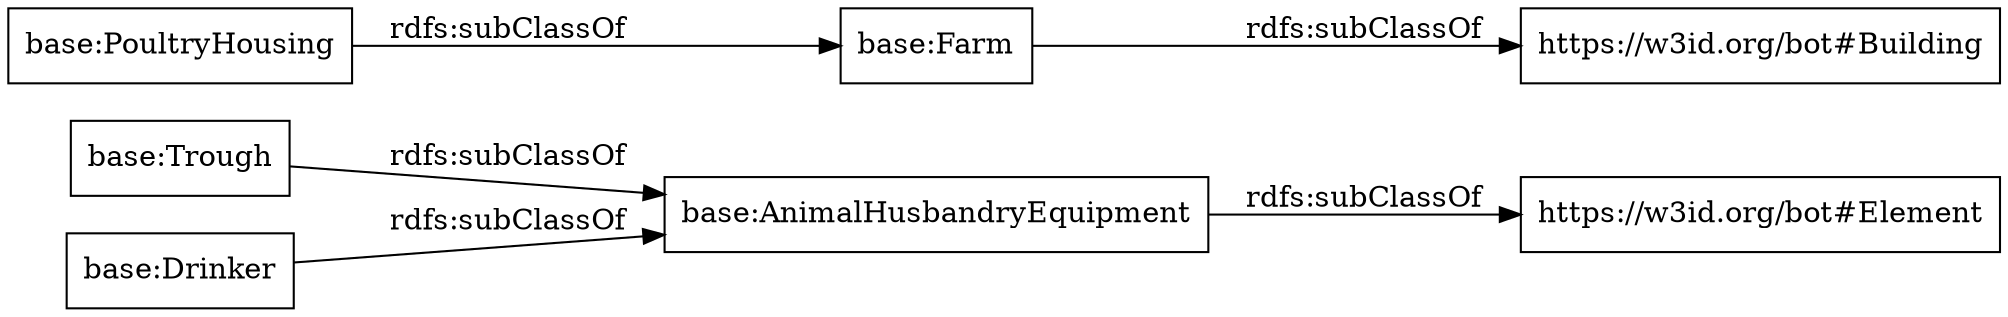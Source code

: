digraph ar2dtool_diagram { 
rankdir=LR;
size="1000"
node [shape = rectangle, color="black"]; "base:Trough" "base:PoultryHousing" "base:Farm" "base:Drinker" "base:AnimalHusbandryEquipment" "https://w3id.org/bot#Element" "https://w3id.org/bot#Building" ; /*classes style*/
	"base:Drinker" -> "base:AnimalHusbandryEquipment" [ label = "rdfs:subClassOf" ];
	"base:PoultryHousing" -> "base:Farm" [ label = "rdfs:subClassOf" ];
	"base:AnimalHusbandryEquipment" -> "https://w3id.org/bot#Element" [ label = "rdfs:subClassOf" ];
	"base:Farm" -> "https://w3id.org/bot#Building" [ label = "rdfs:subClassOf" ];
	"base:Trough" -> "base:AnimalHusbandryEquipment" [ label = "rdfs:subClassOf" ];

}
